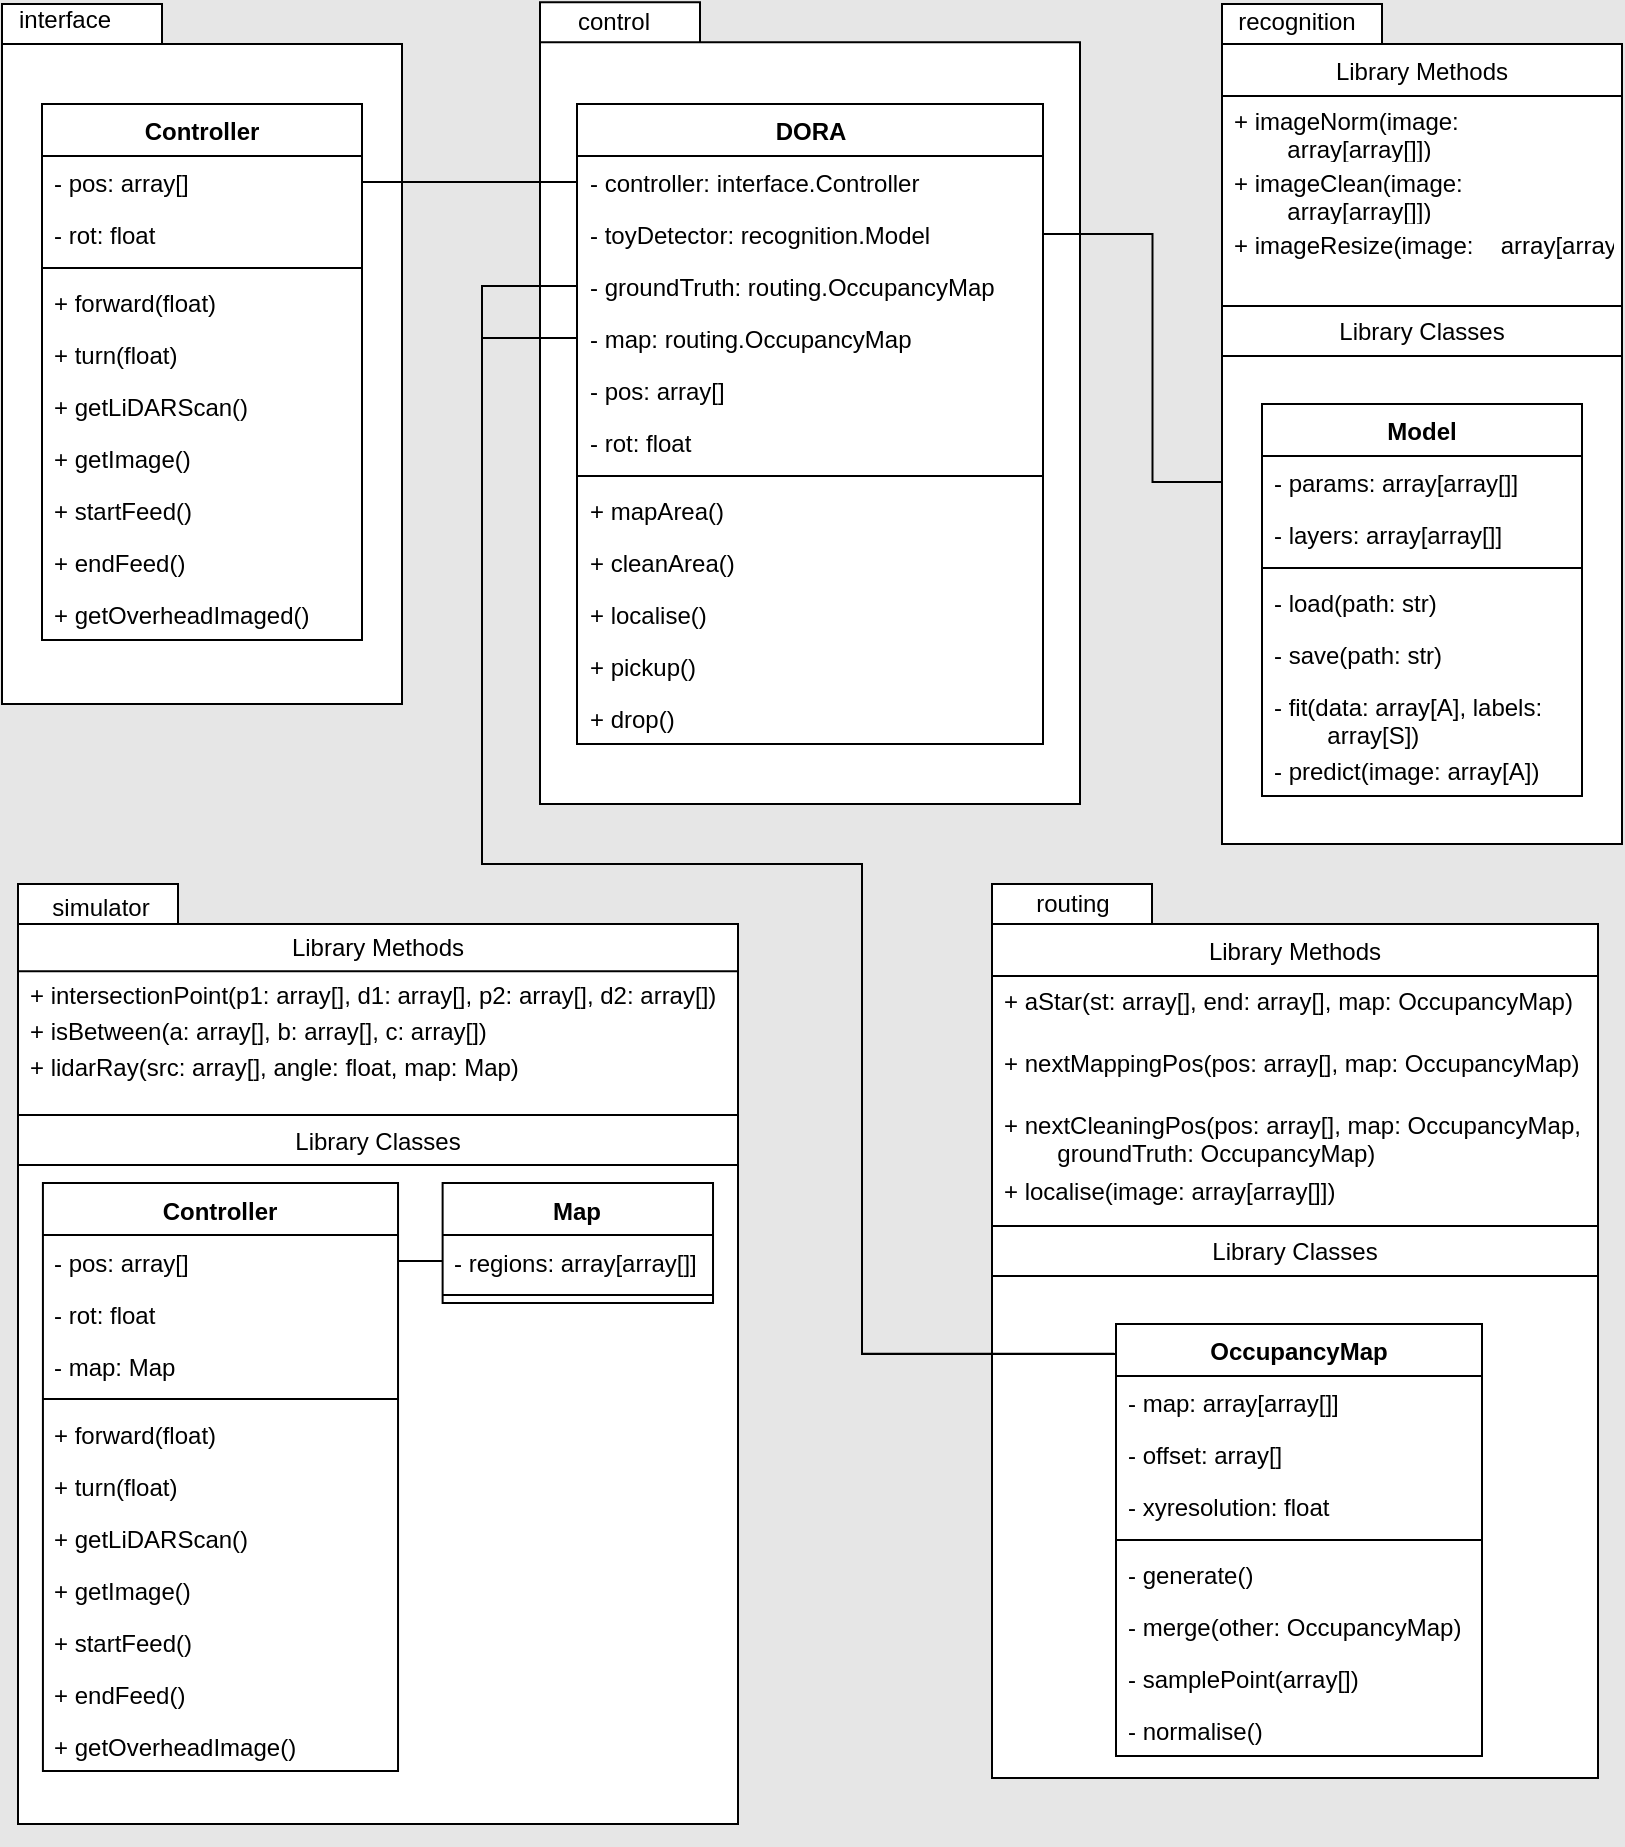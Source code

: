 <mxfile scale="1" border="10">
    <diagram name="Page-1" id="yL9QIMKfN2_n9DE5cgvT">
        <mxGraphModel dx="945" dy="927" grid="1" gridSize="10" guides="1" tooltips="1" connect="1" arrows="1" fold="1" page="1" pageScale="1" pageWidth="827" pageHeight="1169" background="#E6E6E6" math="0" shadow="0">
            <root>
                <mxCell id="0"/>
                <mxCell id="1" parent="0"/>
                <mxCell id="2" value="" style="group;rounded=0;" vertex="1" connectable="0" parent="1">
                    <mxGeometry x="505" y="480" width="303" height="447" as="geometry"/>
                </mxCell>
                <mxCell id="3" value="" style="shape=folder;tabWidth=80;tabHeight=20;tabPosition=left;html=1;whiteSpace=wrap;align=center;rounded=0;" vertex="1" parent="2">
                    <mxGeometry width="303" height="447" as="geometry"/>
                </mxCell>
                <mxCell id="4" value="routing" style="text;html=1;align=center;verticalAlign=middle;whiteSpace=wrap;rounded=0;aspect=fixed;" vertex="1" parent="2">
                    <mxGeometry x="17.999" y="4" width="44.592" height="11.148" as="geometry"/>
                </mxCell>
                <mxCell id="14" value="" style="group;rounded=0;" vertex="1" connectable="0" parent="2">
                    <mxGeometry y="20" width="303" height="40" as="geometry"/>
                </mxCell>
                <mxCell id="15" value="&lt;div style=&quot;&quot;&gt;Library Methods&lt;/div&gt;" style="text;align=center;verticalAlign=top;spacingLeft=4;spacingRight=4;overflow=hidden;rotatable=0;points=[[0,0.5],[1,0.5]];portConstraint=eastwest;whiteSpace=wrap;html=1;rounded=0;" vertex="1" parent="14">
                    <mxGeometry width="303" height="30" as="geometry"/>
                </mxCell>
                <mxCell id="16" value="" style="line;strokeWidth=1;align=left;verticalAlign=middle;spacingTop=-1;spacingLeft=3;spacingRight=3;rotatable=0;labelPosition=right;points=[];portConstraint=eastwest;rounded=0;" vertex="1" parent="14">
                    <mxGeometry y="22" width="303" height="8" as="geometry"/>
                </mxCell>
                <mxCell id="17" value="" style="group;rounded=0;" vertex="1" connectable="0" parent="2">
                    <mxGeometry y="170" width="303" height="35" as="geometry"/>
                </mxCell>
                <mxCell id="18" value="" style="group;rounded=0;" vertex="1" connectable="0" parent="17">
                    <mxGeometry y="-3" width="303" height="33" as="geometry"/>
                </mxCell>
                <mxCell id="19" value="&lt;div style=&quot;&quot;&gt;Library Classes&lt;/div&gt;" style="text;align=center;verticalAlign=top;spacingLeft=4;spacingRight=4;overflow=hidden;rotatable=0;points=[[0,0.5],[1,0.5]];portConstraint=eastwest;whiteSpace=wrap;html=1;rounded=0;" vertex="1" parent="18">
                    <mxGeometry y="3" width="303" height="30" as="geometry"/>
                </mxCell>
                <mxCell id="20" value="" style="line;strokeWidth=1;align=left;verticalAlign=middle;spacingTop=-1;spacingLeft=3;spacingRight=3;rotatable=0;labelPosition=right;points=[];portConstraint=eastwest;rounded=0;" vertex="1" parent="18">
                    <mxGeometry width="303" height="8" as="geometry"/>
                </mxCell>
                <mxCell id="21" value="" style="line;strokeWidth=1;align=left;verticalAlign=middle;spacingTop=-1;spacingLeft=3;spacingRight=3;rotatable=0;labelPosition=right;points=[];portConstraint=eastwest;rounded=0;" vertex="1" parent="18">
                    <mxGeometry y="25" width="303" height="8" as="geometry"/>
                </mxCell>
                <mxCell id="22" value="+ aStar(st: array[], end: array[], map: OccupancyMap)" style="text;align=left;verticalAlign=top;spacingLeft=4;spacingRight=4;overflow=hidden;rotatable=0;points=[[0,0.5],[1,0.5]];portConstraint=eastwest;whiteSpace=wrap;html=1;rounded=0;" vertex="1" parent="2">
                    <mxGeometry y="45" width="303" height="31" as="geometry"/>
                </mxCell>
                <mxCell id="23" value="+ nextMappingPos(pos: array[], map: OccupancyMap)" style="text;align=left;verticalAlign=top;spacingLeft=4;spacingRight=4;overflow=hidden;rotatable=0;points=[[0,0.5],[1,0.5]];portConstraint=eastwest;whiteSpace=wrap;html=1;rounded=0;" vertex="1" parent="2">
                    <mxGeometry x="-6.728e-16" y="76" width="303" height="31" as="geometry"/>
                </mxCell>
                <mxCell id="24" value="+ nextCleaningPos(pos: array[],&amp;nbsp;&lt;span style=&quot;white-space: pre;&quot;&gt;map: OccupancyMap, &lt;br/&gt;&lt;span style=&quot;white-space: pre;&quot;&gt;&lt;span style=&quot;white-space: pre;&quot;&gt;&#9;&lt;/span&gt;groundTruth: OccupancyMap&lt;/span&gt;&lt;/span&gt;)" style="text;align=left;verticalAlign=top;spacingLeft=4;spacingRight=4;overflow=hidden;rotatable=0;points=[[0,0.5],[1,0.5]];portConstraint=eastwest;whiteSpace=wrap;html=1;rounded=0;" vertex="1" parent="2">
                    <mxGeometry y="107" width="303" height="53" as="geometry"/>
                </mxCell>
                <mxCell id="150" value="+ localise(image: array[array[]])" style="text;align=left;verticalAlign=top;spacingLeft=4;spacingRight=4;overflow=hidden;rotatable=0;points=[[0,0.5],[1,0.5]];portConstraint=eastwest;whiteSpace=wrap;html=1;rounded=0;" vertex="1" parent="2">
                    <mxGeometry y="140" width="303" height="30" as="geometry"/>
                </mxCell>
                <mxCell id="KuTPAyQTQrU--hXdW2eL-45" value="OccupancyMap" style="swimlane;fontStyle=1;align=center;verticalAlign=top;childLayout=stackLayout;horizontal=1;startSize=26;horizontalStack=0;resizeParent=1;resizeParentMax=0;resizeLast=0;collapsible=1;marginBottom=0;whiteSpace=wrap;html=1;rounded=0;" parent="2" vertex="1">
                    <mxGeometry x="62" y="220" width="183" height="216" as="geometry"/>
                </mxCell>
                <mxCell id="KuTPAyQTQrU--hXdW2eL-46" value="- map: array[array[]]" style="text;align=left;verticalAlign=top;spacingLeft=4;spacingRight=4;overflow=hidden;rotatable=0;points=[[0,0.5],[1,0.5]];portConstraint=eastwest;whiteSpace=wrap;html=1;rounded=0;" parent="KuTPAyQTQrU--hXdW2eL-45" vertex="1">
                    <mxGeometry y="26" width="183" height="26" as="geometry"/>
                </mxCell>
                <mxCell id="KuTPAyQTQrU--hXdW2eL-47" value="- offset: array[]" style="text;align=left;verticalAlign=top;spacingLeft=4;spacingRight=4;overflow=hidden;rotatable=0;points=[[0,0.5],[1,0.5]];portConstraint=eastwest;whiteSpace=wrap;html=1;rounded=0;" parent="KuTPAyQTQrU--hXdW2eL-45" vertex="1">
                    <mxGeometry y="52" width="183" height="26" as="geometry"/>
                </mxCell>
                <mxCell id="KuTPAyQTQrU--hXdW2eL-48" value="- xyresolution: float" style="text;align=left;verticalAlign=top;spacingLeft=4;spacingRight=4;overflow=hidden;rotatable=0;points=[[0,0.5],[1,0.5]];portConstraint=eastwest;whiteSpace=wrap;html=1;rounded=0;" parent="KuTPAyQTQrU--hXdW2eL-45" vertex="1">
                    <mxGeometry y="78" width="183" height="26" as="geometry"/>
                </mxCell>
                <mxCell id="KuTPAyQTQrU--hXdW2eL-49" value="" style="line;strokeWidth=1;align=left;verticalAlign=middle;spacingTop=-1;spacingLeft=3;spacingRight=3;rotatable=0;labelPosition=right;points=[];portConstraint=eastwest;rounded=0;" parent="KuTPAyQTQrU--hXdW2eL-45" vertex="1">
                    <mxGeometry y="104" width="183" height="8" as="geometry"/>
                </mxCell>
                <mxCell id="KuTPAyQTQrU--hXdW2eL-50" value="- generate()" style="text;align=left;verticalAlign=top;spacingLeft=4;spacingRight=4;overflow=hidden;rotatable=0;points=[[0,0.5],[1,0.5]];portConstraint=eastwest;whiteSpace=wrap;html=1;rounded=0;" parent="KuTPAyQTQrU--hXdW2eL-45" vertex="1">
                    <mxGeometry y="112" width="183" height="26" as="geometry"/>
                </mxCell>
                <mxCell id="KuTPAyQTQrU--hXdW2eL-51" value="- merge(other: OccupancyMap)" style="text;align=left;verticalAlign=top;spacingLeft=4;spacingRight=4;overflow=hidden;rotatable=0;points=[[0,0.5],[1,0.5]];portConstraint=eastwest;whiteSpace=wrap;html=1;rounded=0;" parent="KuTPAyQTQrU--hXdW2eL-45" vertex="1">
                    <mxGeometry y="138" width="183" height="26" as="geometry"/>
                </mxCell>
                <mxCell id="KuTPAyQTQrU--hXdW2eL-52" value="- samplePoint(array[])" style="text;align=left;verticalAlign=top;spacingLeft=4;spacingRight=4;overflow=hidden;rotatable=0;points=[[0,0.5],[1,0.5]];portConstraint=eastwest;whiteSpace=wrap;html=1;rounded=0;" parent="KuTPAyQTQrU--hXdW2eL-45" vertex="1">
                    <mxGeometry y="164" width="183" height="26" as="geometry"/>
                </mxCell>
                <mxCell id="KuTPAyQTQrU--hXdW2eL-53" value="- normalise()" style="text;align=left;verticalAlign=top;spacingLeft=4;spacingRight=4;overflow=hidden;rotatable=0;points=[[0,0.5],[1,0.5]];portConstraint=eastwest;whiteSpace=wrap;html=1;rounded=0;" parent="KuTPAyQTQrU--hXdW2eL-45" vertex="1">
                    <mxGeometry y="190" width="183" height="26" as="geometry"/>
                </mxCell>
                <mxCell id="48" value="" style="group;rounded=0;" vertex="1" connectable="0" parent="1">
                    <mxGeometry x="18" y="480" width="360" height="480" as="geometry"/>
                </mxCell>
                <mxCell id="49" value="" style="shape=folder;tabWidth=80;tabHeight=20;tabPosition=left;html=1;whiteSpace=wrap;align=center;rounded=0;" vertex="1" parent="48">
                    <mxGeometry width="360" height="470" as="geometry"/>
                </mxCell>
                <mxCell id="50" value="simulator" style="text;html=1;align=center;verticalAlign=middle;whiteSpace=wrap;rounded=0;aspect=fixed;" vertex="1" parent="48">
                    <mxGeometry x="19.998" y="6.81" width="43.439" height="10.86" as="geometry"/>
                </mxCell>
                <mxCell id="70" value="Controller" style="swimlane;fontStyle=1;align=center;verticalAlign=top;childLayout=stackLayout;horizontal=1;startSize=26;horizontalStack=0;resizeParent=1;resizeParentMax=0;resizeLast=0;collapsible=1;marginBottom=0;whiteSpace=wrap;html=1;rounded=0;" vertex="1" parent="48">
                    <mxGeometry x="12.462" y="149.5" width="177.554" height="294" as="geometry"/>
                </mxCell>
                <mxCell id="71" value="- pos: array[]" style="text;align=left;verticalAlign=top;spacingLeft=4;spacingRight=4;overflow=hidden;rotatable=0;points=[[0,0.5],[1,0.5]];portConstraint=eastwest;whiteSpace=wrap;html=1;rounded=0;" vertex="1" parent="70">
                    <mxGeometry y="26" width="177.554" height="26" as="geometry"/>
                </mxCell>
                <mxCell id="92" value="- rot: float" style="text;align=left;verticalAlign=top;spacingLeft=4;spacingRight=4;overflow=hidden;rotatable=0;points=[[0,0.5],[1,0.5]];portConstraint=eastwest;whiteSpace=wrap;html=1;rounded=0;" vertex="1" parent="70">
                    <mxGeometry y="52" width="177.554" height="26" as="geometry"/>
                </mxCell>
                <mxCell id="93" value="- map: Map" style="text;align=left;verticalAlign=top;spacingLeft=4;spacingRight=4;overflow=hidden;rotatable=0;points=[[0,0.5],[1,0.5]];portConstraint=eastwest;whiteSpace=wrap;html=1;rounded=0;" vertex="1" parent="70">
                    <mxGeometry y="78" width="177.554" height="26" as="geometry"/>
                </mxCell>
                <mxCell id="73" value="" style="line;strokeWidth=1;align=left;verticalAlign=middle;spacingTop=-1;spacingLeft=3;spacingRight=3;rotatable=0;labelPosition=right;points=[];portConstraint=eastwest;rounded=0;" vertex="1" parent="70">
                    <mxGeometry y="104" width="177.554" height="8" as="geometry"/>
                </mxCell>
                <mxCell id="74" value="+ forward(float)" style="text;align=left;verticalAlign=top;spacingLeft=4;spacingRight=4;overflow=hidden;rotatable=0;points=[[0,0.5],[1,0.5]];portConstraint=eastwest;whiteSpace=wrap;html=1;rounded=0;" vertex="1" parent="70">
                    <mxGeometry y="112" width="177.554" height="26" as="geometry"/>
                </mxCell>
                <mxCell id="76" value="+ turn(float)" style="text;align=left;verticalAlign=top;spacingLeft=4;spacingRight=4;overflow=hidden;rotatable=0;points=[[0,0.5],[1,0.5]];portConstraint=eastwest;whiteSpace=wrap;html=1;rounded=0;" vertex="1" parent="70">
                    <mxGeometry y="138" width="177.554" height="26" as="geometry"/>
                </mxCell>
                <mxCell id="77" value="+ getLiDARScan()" style="text;align=left;verticalAlign=top;spacingLeft=4;spacingRight=4;overflow=hidden;rotatable=0;points=[[0,0.5],[1,0.5]];portConstraint=eastwest;whiteSpace=wrap;html=1;rounded=0;" vertex="1" parent="70">
                    <mxGeometry y="164" width="177.554" height="26" as="geometry"/>
                </mxCell>
                <mxCell id="78" value="+ getImage()" style="text;align=left;verticalAlign=top;spacingLeft=4;spacingRight=4;overflow=hidden;rotatable=0;points=[[0,0.5],[1,0.5]];portConstraint=eastwest;whiteSpace=wrap;html=1;rounded=0;" vertex="1" parent="70">
                    <mxGeometry y="190" width="177.554" height="26" as="geometry"/>
                </mxCell>
                <mxCell id="79" value="+ startFeed()" style="text;align=left;verticalAlign=top;spacingLeft=4;spacingRight=4;overflow=hidden;rotatable=0;points=[[0,0.5],[1,0.5]];portConstraint=eastwest;whiteSpace=wrap;html=1;rounded=0;" vertex="1" parent="70">
                    <mxGeometry y="216" width="177.554" height="26" as="geometry"/>
                </mxCell>
                <mxCell id="80" value="+ endFeed()" style="text;align=left;verticalAlign=top;spacingLeft=4;spacingRight=4;overflow=hidden;rotatable=0;points=[[0,0.5],[1,0.5]];portConstraint=eastwest;whiteSpace=wrap;html=1;rounded=0;" vertex="1" parent="70">
                    <mxGeometry y="242" width="177.554" height="26" as="geometry"/>
                </mxCell>
                <mxCell id="148" value="+ getOverheadImage()" style="text;align=left;verticalAlign=top;spacingLeft=4;spacingRight=4;overflow=hidden;rotatable=0;points=[[0,0.5],[1,0.5]];portConstraint=eastwest;whiteSpace=wrap;html=1;rounded=0;" vertex="1" parent="70">
                    <mxGeometry y="268" width="177.554" height="26" as="geometry"/>
                </mxCell>
                <mxCell id="81" value="Map" style="swimlane;fontStyle=1;align=center;verticalAlign=top;childLayout=stackLayout;horizontal=1;startSize=26;horizontalStack=0;resizeParent=1;resizeParentMax=0;resizeLast=0;collapsible=1;marginBottom=0;whiteSpace=wrap;html=1;rounded=0;" vertex="1" parent="48">
                    <mxGeometry x="212.308" y="149.5" width="135.203" height="60" as="geometry"/>
                </mxCell>
                <mxCell id="82" value="- regions: array[array[]]" style="text;align=left;verticalAlign=top;spacingLeft=4;spacingRight=4;overflow=hidden;rotatable=0;points=[[0,0.5],[1,0.5]];portConstraint=eastwest;whiteSpace=wrap;html=1;rounded=0;" vertex="1" parent="81">
                    <mxGeometry y="26" width="135.203" height="26" as="geometry"/>
                </mxCell>
                <mxCell id="84" value="" style="line;strokeWidth=1;align=left;verticalAlign=middle;spacingTop=-1;spacingLeft=3;spacingRight=3;rotatable=0;labelPosition=right;points=[];portConstraint=eastwest;rounded=0;" vertex="1" parent="81">
                    <mxGeometry y="52" width="135.203" height="8" as="geometry"/>
                </mxCell>
                <mxCell id="94" value="" style="group;rounded=0;" vertex="1" connectable="0" parent="48">
                    <mxGeometry y="17.67" width="360" height="40" as="geometry"/>
                </mxCell>
                <mxCell id="95" value="&lt;div style=&quot;&quot;&gt;Library Methods&lt;/div&gt;" style="text;align=center;verticalAlign=top;spacingLeft=4;spacingRight=4;overflow=hidden;rotatable=0;points=[[0,0.5],[1,0.5]];portConstraint=eastwest;whiteSpace=wrap;html=1;rounded=0;" vertex="1" parent="94">
                    <mxGeometry width="360" height="30" as="geometry"/>
                </mxCell>
                <mxCell id="96" value="" style="line;strokeWidth=1;align=left;verticalAlign=middle;spacingTop=-1;spacingLeft=3;spacingRight=3;rotatable=0;labelPosition=right;points=[];portConstraint=eastwest;rounded=0;" vertex="1" parent="94">
                    <mxGeometry y="22" width="360" height="8" as="geometry"/>
                </mxCell>
                <mxCell id="103" value="+ intersectionPoint(p1: array[], d1: array[], p2: array[], d2: array[])" style="text;align=left;verticalAlign=top;spacingLeft=4;spacingRight=4;overflow=hidden;rotatable=0;points=[[0,0.5],[1,0.5]];portConstraint=eastwest;whiteSpace=wrap;html=1;rounded=0;" vertex="1" parent="48">
                    <mxGeometry y="42" width="360" height="31" as="geometry"/>
                </mxCell>
                <mxCell id="104" value="+ isBetween(a: array[], b: array[], c: array[])" style="text;align=left;verticalAlign=top;spacingLeft=4;spacingRight=4;overflow=hidden;rotatable=0;points=[[0,0.5],[1,0.5]];portConstraint=eastwest;whiteSpace=wrap;html=1;rounded=0;" vertex="1" parent="48">
                    <mxGeometry y="60" width="360" height="31" as="geometry"/>
                </mxCell>
                <mxCell id="105" value="+ lidarRay(src: array[], angle: float, map: Map)" style="text;align=left;verticalAlign=top;spacingLeft=4;spacingRight=4;overflow=hidden;rotatable=0;points=[[0,0.5],[1,0.5]];portConstraint=eastwest;whiteSpace=wrap;html=1;rounded=0;" vertex="1" parent="48">
                    <mxGeometry y="78" width="360" height="31" as="geometry"/>
                </mxCell>
                <mxCell id="107" style="edgeStyle=orthogonalEdgeStyle;rounded=0;html=1;exitX=0;exitY=0.5;exitDx=0;exitDy=0;entryX=1;entryY=0.5;entryDx=0;entryDy=0;startArrow=none;startFill=0;endArrow=none;endFill=0;" edge="1" parent="48" source="82" target="71">
                    <mxGeometry relative="1" as="geometry"/>
                </mxCell>
                <mxCell id="98" value="" style="group;rounded=0;" vertex="1" connectable="0" parent="48">
                    <mxGeometry y="114.5" width="360" height="35" as="geometry"/>
                </mxCell>
                <mxCell id="99" value="" style="group;rounded=0;" vertex="1" connectable="0" parent="98">
                    <mxGeometry y="-3" width="360" height="33" as="geometry"/>
                </mxCell>
                <mxCell id="100" value="&lt;div style=&quot;&quot;&gt;Library Classes&lt;/div&gt;" style="text;align=center;verticalAlign=top;spacingLeft=4;spacingRight=4;overflow=hidden;rotatable=0;points=[[0,0.5],[1,0.5]];portConstraint=eastwest;whiteSpace=wrap;html=1;rounded=0;" vertex="1" parent="99">
                    <mxGeometry y="3" width="360" height="30" as="geometry"/>
                </mxCell>
                <mxCell id="101" value="" style="line;strokeWidth=1;align=left;verticalAlign=middle;spacingTop=-1;spacingLeft=3;spacingRight=3;rotatable=0;labelPosition=right;points=[];portConstraint=eastwest;rounded=0;" vertex="1" parent="99">
                    <mxGeometry width="360" height="8" as="geometry"/>
                </mxCell>
                <mxCell id="102" value="" style="line;strokeWidth=1;align=left;verticalAlign=middle;spacingTop=-1;spacingLeft=3;spacingRight=3;rotatable=0;labelPosition=right;points=[];portConstraint=eastwest;rounded=0;" vertex="1" parent="99">
                    <mxGeometry y="25" width="360" height="8" as="geometry"/>
                </mxCell>
                <mxCell id="131" value="" style="group;rounded=0;" vertex="1" connectable="0" parent="1">
                    <mxGeometry x="279" y="40" width="270" height="400" as="geometry"/>
                </mxCell>
                <mxCell id="132" value="" style="shape=folder;tabWidth=80;tabHeight=20;tabPosition=left;html=1;whiteSpace=wrap;align=center;rounded=0;" vertex="1" parent="131">
                    <mxGeometry y="-0.87" width="270" height="400.87" as="geometry"/>
                </mxCell>
                <mxCell id="133" value="control" style="text;html=1;align=center;verticalAlign=middle;whiteSpace=wrap;rounded=0;aspect=fixed;" vertex="1" parent="131">
                    <mxGeometry x="7.841" y="1.739" width="57.971" height="14.493" as="geometry"/>
                </mxCell>
                <mxCell id="134" value="DORA" style="swimlane;fontStyle=1;align=center;verticalAlign=top;childLayout=stackLayout;horizontal=1;startSize=26;horizontalStack=0;resizeParent=1;resizeParentMax=0;resizeLast=0;collapsible=1;marginBottom=0;whiteSpace=wrap;html=1;rounded=0;" vertex="1" parent="131">
                    <mxGeometry x="18.5" y="50" width="233" height="320" as="geometry"/>
                </mxCell>
                <mxCell id="135" value="- controller: interface.Controller" style="text;align=left;verticalAlign=top;spacingLeft=4;spacingRight=4;overflow=hidden;rotatable=0;points=[[0,0.5],[1,0.5]];portConstraint=eastwest;whiteSpace=wrap;html=1;rounded=0;" vertex="1" parent="134">
                    <mxGeometry y="26" width="233" height="26" as="geometry"/>
                </mxCell>
                <mxCell id="147" value="- toyDetector: recognition.Model" style="text;align=left;verticalAlign=top;spacingLeft=4;spacingRight=4;overflow=hidden;rotatable=0;points=[[0,0.5],[1,0.5]];portConstraint=eastwest;whiteSpace=wrap;html=1;rounded=0;" vertex="1" parent="134">
                    <mxGeometry y="52" width="233" height="26" as="geometry"/>
                </mxCell>
                <mxCell id="136" value="- groundTruth: routing.OccupancyMap" style="text;align=left;verticalAlign=top;spacingLeft=4;spacingRight=4;overflow=hidden;rotatable=0;points=[[0,0.5],[1,0.5]];portConstraint=eastwest;whiteSpace=wrap;html=1;rounded=0;" vertex="1" parent="134">
                    <mxGeometry y="78" width="233" height="26" as="geometry"/>
                </mxCell>
                <mxCell id="146" value="- map: routing.OccupancyMap" style="text;align=left;verticalAlign=top;spacingLeft=4;spacingRight=4;overflow=hidden;rotatable=0;points=[[0,0.5],[1,0.5]];portConstraint=eastwest;whiteSpace=wrap;html=1;rounded=0;" vertex="1" parent="134">
                    <mxGeometry y="104" width="233" height="26" as="geometry"/>
                </mxCell>
                <mxCell id="151" value="- pos: array[]" style="text;align=left;verticalAlign=top;spacingLeft=4;spacingRight=4;overflow=hidden;rotatable=0;points=[[0,0.5],[1,0.5]];portConstraint=eastwest;whiteSpace=wrap;html=1;rounded=0;" vertex="1" parent="134">
                    <mxGeometry y="130" width="233" height="26" as="geometry"/>
                </mxCell>
                <mxCell id="152" value="- rot: float" style="text;align=left;verticalAlign=top;spacingLeft=4;spacingRight=4;overflow=hidden;rotatable=0;points=[[0,0.5],[1,0.5]];portConstraint=eastwest;whiteSpace=wrap;html=1;rounded=0;" vertex="1" parent="134">
                    <mxGeometry y="156" width="233" height="26" as="geometry"/>
                </mxCell>
                <mxCell id="137" value="" style="line;strokeWidth=1;align=left;verticalAlign=middle;spacingTop=-1;spacingLeft=3;spacingRight=3;rotatable=0;labelPosition=right;points=[];portConstraint=eastwest;rounded=0;" vertex="1" parent="134">
                    <mxGeometry y="182" width="233" height="8" as="geometry"/>
                </mxCell>
                <mxCell id="138" value="+ mapArea()" style="text;align=left;verticalAlign=top;spacingLeft=4;spacingRight=4;overflow=hidden;rotatable=0;points=[[0,0.5],[1,0.5]];portConstraint=eastwest;whiteSpace=wrap;html=1;rounded=0;" vertex="1" parent="134">
                    <mxGeometry y="190" width="233" height="26" as="geometry"/>
                </mxCell>
                <mxCell id="139" value="+ cleanArea()" style="text;align=left;verticalAlign=top;spacingLeft=4;spacingRight=4;overflow=hidden;rotatable=0;points=[[0,0.5],[1,0.5]];portConstraint=eastwest;whiteSpace=wrap;html=1;rounded=0;" vertex="1" parent="134">
                    <mxGeometry y="216" width="233" height="26" as="geometry"/>
                </mxCell>
                <mxCell id="153" value="+ localise()" style="text;align=left;verticalAlign=top;spacingLeft=4;spacingRight=4;overflow=hidden;rotatable=0;points=[[0,0.5],[1,0.5]];portConstraint=eastwest;whiteSpace=wrap;html=1;rounded=0;" vertex="1" parent="134">
                    <mxGeometry y="242" width="233" height="26" as="geometry"/>
                </mxCell>
                <mxCell id="154" value="+ pickup()" style="text;align=left;verticalAlign=top;spacingLeft=4;spacingRight=4;overflow=hidden;rotatable=0;points=[[0,0.5],[1,0.5]];portConstraint=eastwest;whiteSpace=wrap;html=1;rounded=0;" vertex="1" parent="134">
                    <mxGeometry y="268" width="233" height="26" as="geometry"/>
                </mxCell>
                <mxCell id="155" value="+ drop()" style="text;align=left;verticalAlign=top;spacingLeft=4;spacingRight=4;overflow=hidden;rotatable=0;points=[[0,0.5],[1,0.5]];portConstraint=eastwest;whiteSpace=wrap;html=1;rounded=0;" vertex="1" parent="134">
                    <mxGeometry y="294" width="233" height="26" as="geometry"/>
                </mxCell>
                <mxCell id="KuTPAyQTQrU--hXdW2eL-27" value="" style="group;rounded=0;" parent="1" vertex="1" connectable="0">
                    <mxGeometry x="10" y="40" width="200" height="350" as="geometry"/>
                </mxCell>
                <mxCell id="KuTPAyQTQrU--hXdW2eL-28" value="" style="shape=folder;tabWidth=80;tabHeight=20;tabPosition=left;html=1;whiteSpace=wrap;align=center;rounded=0;" parent="KuTPAyQTQrU--hXdW2eL-27" vertex="1">
                    <mxGeometry width="200" height="350" as="geometry"/>
                </mxCell>
                <mxCell id="KuTPAyQTQrU--hXdW2eL-29" value="interface" style="text;html=1;align=center;verticalAlign=middle;whiteSpace=wrap;rounded=0;aspect=fixed;" parent="KuTPAyQTQrU--hXdW2eL-27" vertex="1">
                    <mxGeometry x="5.808" y="1.522" width="50.725" height="12.681" as="geometry"/>
                </mxCell>
                <mxCell id="KuTPAyQTQrU--hXdW2eL-30" value="Controller" style="swimlane;fontStyle=1;align=center;verticalAlign=top;childLayout=stackLayout;horizontal=1;startSize=26;horizontalStack=0;resizeParent=1;resizeParentMax=0;resizeLast=0;collapsible=1;marginBottom=0;whiteSpace=wrap;html=1;aspect=fixed;rounded=0;" parent="KuTPAyQTQrU--hXdW2eL-27" vertex="1">
                    <mxGeometry x="20" y="50" width="160" height="268" as="geometry"/>
                </mxCell>
                <mxCell id="KuTPAyQTQrU--hXdW2eL-31" value="- pos: array[]" style="text;align=left;verticalAlign=top;spacingLeft=4;spacingRight=4;overflow=hidden;rotatable=0;points=[[0,0.5],[1,0.5]];portConstraint=eastwest;whiteSpace=wrap;html=1;rounded=0;" parent="KuTPAyQTQrU--hXdW2eL-30" vertex="1">
                    <mxGeometry y="26" width="160" height="26" as="geometry"/>
                </mxCell>
                <mxCell id="KuTPAyQTQrU--hXdW2eL-32" value="- rot: float" style="text;align=left;verticalAlign=top;spacingLeft=4;spacingRight=4;overflow=hidden;rotatable=0;points=[[0,0.5],[1,0.5]];portConstraint=eastwest;whiteSpace=wrap;html=1;rounded=0;" parent="KuTPAyQTQrU--hXdW2eL-30" vertex="1">
                    <mxGeometry y="52" width="160" height="26" as="geometry"/>
                </mxCell>
                <mxCell id="KuTPAyQTQrU--hXdW2eL-34" value="" style="line;strokeWidth=1;align=left;verticalAlign=middle;spacingTop=-1;spacingLeft=3;spacingRight=3;rotatable=0;labelPosition=right;points=[];portConstraint=eastwest;rounded=0;" parent="KuTPAyQTQrU--hXdW2eL-30" vertex="1">
                    <mxGeometry y="78" width="160" height="8" as="geometry"/>
                </mxCell>
                <mxCell id="KuTPAyQTQrU--hXdW2eL-35" value="+ forward(float)" style="text;align=left;verticalAlign=top;spacingLeft=4;spacingRight=4;overflow=hidden;rotatable=0;points=[[0,0.5],[1,0.5]];portConstraint=eastwest;whiteSpace=wrap;html=1;rounded=0;" parent="KuTPAyQTQrU--hXdW2eL-30" vertex="1">
                    <mxGeometry y="86" width="160" height="26" as="geometry"/>
                </mxCell>
                <mxCell id="KuTPAyQTQrU--hXdW2eL-37" value="+ turn(float)" style="text;align=left;verticalAlign=top;spacingLeft=4;spacingRight=4;overflow=hidden;rotatable=0;points=[[0,0.5],[1,0.5]];portConstraint=eastwest;whiteSpace=wrap;html=1;rounded=0;" parent="KuTPAyQTQrU--hXdW2eL-30" vertex="1">
                    <mxGeometry y="112" width="160" height="26" as="geometry"/>
                </mxCell>
                <mxCell id="KuTPAyQTQrU--hXdW2eL-38" value="+ getLiDARScan()" style="text;align=left;verticalAlign=top;spacingLeft=4;spacingRight=4;overflow=hidden;rotatable=0;points=[[0,0.5],[1,0.5]];portConstraint=eastwest;whiteSpace=wrap;html=1;rounded=0;" parent="KuTPAyQTQrU--hXdW2eL-30" vertex="1">
                    <mxGeometry y="138" width="160" height="26" as="geometry"/>
                </mxCell>
                <mxCell id="KuTPAyQTQrU--hXdW2eL-39" value="+ getImage()" style="text;align=left;verticalAlign=top;spacingLeft=4;spacingRight=4;overflow=hidden;rotatable=0;points=[[0,0.5],[1,0.5]];portConstraint=eastwest;whiteSpace=wrap;html=1;rounded=0;" parent="KuTPAyQTQrU--hXdW2eL-30" vertex="1">
                    <mxGeometry y="164" width="160" height="26" as="geometry"/>
                </mxCell>
                <mxCell id="KuTPAyQTQrU--hXdW2eL-40" value="+ startFeed()" style="text;align=left;verticalAlign=top;spacingLeft=4;spacingRight=4;overflow=hidden;rotatable=0;points=[[0,0.5],[1,0.5]];portConstraint=eastwest;whiteSpace=wrap;html=1;rounded=0;" parent="KuTPAyQTQrU--hXdW2eL-30" vertex="1">
                    <mxGeometry y="190" width="160" height="26" as="geometry"/>
                </mxCell>
                <mxCell id="KuTPAyQTQrU--hXdW2eL-41" value="+ endFeed()" style="text;align=left;verticalAlign=top;spacingLeft=4;spacingRight=4;overflow=hidden;rotatable=0;points=[[0,0.5],[1,0.5]];portConstraint=eastwest;whiteSpace=wrap;html=1;rounded=0;" parent="KuTPAyQTQrU--hXdW2eL-30" vertex="1">
                    <mxGeometry y="216" width="160" height="26" as="geometry"/>
                </mxCell>
                <mxCell id="149" value="+ getOverheadImaged()" style="text;align=left;verticalAlign=top;spacingLeft=4;spacingRight=4;overflow=hidden;rotatable=0;points=[[0,0.5],[1,0.5]];portConstraint=eastwest;whiteSpace=wrap;html=1;rounded=0;" vertex="1" parent="KuTPAyQTQrU--hXdW2eL-30">
                    <mxGeometry y="242" width="160" height="26" as="geometry"/>
                </mxCell>
                <mxCell id="156" style="edgeStyle=orthogonalEdgeStyle;rounded=0;html=1;exitX=-0.005;exitY=0.069;exitDx=0;exitDy=0;entryX=0;entryY=0.5;entryDx=0;entryDy=0;startArrow=none;startFill=0;endArrow=none;endFill=0;exitPerimeter=0;" edge="1" parent="1" source="KuTPAyQTQrU--hXdW2eL-45" target="136">
                    <mxGeometry relative="1" as="geometry">
                        <Array as="points">
                            <mxPoint x="440" y="715"/>
                            <mxPoint x="440" y="470"/>
                            <mxPoint x="250" y="470"/>
                            <mxPoint x="250" y="181"/>
                        </Array>
                    </mxGeometry>
                </mxCell>
                <mxCell id="157" style="edgeStyle=orthogonalEdgeStyle;rounded=0;html=1;exitX=0;exitY=0.5;exitDx=0;exitDy=0;entryX=1;entryY=0.5;entryDx=0;entryDy=0;startArrow=none;startFill=0;endArrow=none;endFill=0;" edge="1" parent="1" source="26" target="147">
                    <mxGeometry relative="1" as="geometry"/>
                </mxCell>
                <mxCell id="158" style="edgeStyle=orthogonalEdgeStyle;rounded=0;html=1;exitX=1;exitY=0.5;exitDx=0;exitDy=0;entryX=0;entryY=0.5;entryDx=0;entryDy=0;startArrow=none;startFill=0;endArrow=none;endFill=0;" edge="1" parent="1" source="KuTPAyQTQrU--hXdW2eL-31" target="135">
                    <mxGeometry relative="1" as="geometry"/>
                </mxCell>
                <mxCell id="159" style="edgeStyle=orthogonalEdgeStyle;rounded=0;html=1;exitX=0;exitY=0.051;exitDx=0;exitDy=0;entryX=0;entryY=0.5;entryDx=0;entryDy=0;startArrow=none;startFill=0;endArrow=none;endFill=0;exitPerimeter=0;" edge="1" parent="1" source="KuTPAyQTQrU--hXdW2eL-45" target="146">
                    <mxGeometry relative="1" as="geometry">
                        <mxPoint x="566.085" y="714.904" as="sourcePoint"/>
                        <mxPoint x="297.5" y="181" as="targetPoint"/>
                        <Array as="points">
                            <mxPoint x="567" y="715"/>
                            <mxPoint x="440" y="715"/>
                            <mxPoint x="440" y="470"/>
                            <mxPoint x="250" y="470"/>
                            <mxPoint x="250" y="207"/>
                        </Array>
                    </mxGeometry>
                </mxCell>
                <mxCell id="160" value="" style="group;" vertex="1" connectable="0" parent="1">
                    <mxGeometry x="620" y="40" width="200" height="420" as="geometry"/>
                </mxCell>
                <mxCell id="35" value="" style="shape=folder;tabWidth=80;tabHeight=20;tabPosition=left;html=1;whiteSpace=wrap;align=center;rounded=0;" vertex="1" parent="160">
                    <mxGeometry width="200" height="420" as="geometry"/>
                </mxCell>
                <mxCell id="36" value="recognition" style="text;html=1;align=center;verticalAlign=middle;whiteSpace=wrap;rounded=0;aspect=fixed;" vertex="1" parent="160">
                    <mxGeometry x="3.808" y="1" width="66.667" height="16.667" as="geometry"/>
                </mxCell>
                <mxCell id="37" value="" style="group;rounded=0;" vertex="1" connectable="0" parent="160">
                    <mxGeometry y="20" width="200" height="40" as="geometry"/>
                </mxCell>
                <mxCell id="38" value="&lt;div style=&quot;&quot;&gt;Library Methods&lt;/div&gt;" style="text;align=center;verticalAlign=top;spacingLeft=4;spacingRight=4;overflow=hidden;rotatable=0;points=[[0,0.5],[1,0.5]];portConstraint=eastwest;whiteSpace=wrap;html=1;rounded=0;" vertex="1" parent="37">
                    <mxGeometry width="200" height="30" as="geometry"/>
                </mxCell>
                <mxCell id="39" value="" style="line;strokeWidth=1;align=left;verticalAlign=middle;spacingTop=-1;spacingLeft=3;spacingRight=3;rotatable=0;labelPosition=right;points=[];portConstraint=eastwest;rounded=0;" vertex="1" parent="37">
                    <mxGeometry y="22" width="200" height="8" as="geometry"/>
                </mxCell>
                <mxCell id="45" value="+ imageNorm(image:&lt;br&gt;&lt;span style=&quot;white-space: pre;&quot;&gt;&#9;&lt;/span&gt;array[array[]])" style="text;align=left;verticalAlign=top;spacingLeft=4;spacingRight=4;overflow=hidden;rotatable=0;points=[[0,0.5],[1,0.5]];portConstraint=eastwest;whiteSpace=wrap;html=1;rounded=0;" vertex="1" parent="160">
                    <mxGeometry y="45" width="200" height="31" as="geometry"/>
                </mxCell>
                <mxCell id="46" value="+ imageClean(image: &lt;span style=&quot;white-space: pre;&quot;&gt;&#9;&lt;/span&gt;array[array[]])" style="text;align=left;verticalAlign=top;spacingLeft=4;spacingRight=4;overflow=hidden;rotatable=0;points=[[0,0.5],[1,0.5]];portConstraint=eastwest;whiteSpace=wrap;html=1;rounded=0;" vertex="1" parent="160">
                    <mxGeometry y="76" width="200" height="31" as="geometry"/>
                </mxCell>
                <mxCell id="47" value="+ imageResize(image: &lt;span style=&quot;white-space: pre;&quot;&gt;&#9;&lt;/span&gt;array[array[]])" style="text;align=left;verticalAlign=top;spacingLeft=4;spacingRight=4;overflow=hidden;rotatable=0;points=[[0,0.5],[1,0.5]];portConstraint=eastwest;whiteSpace=wrap;html=1;rounded=0;" vertex="1" parent="160">
                    <mxGeometry y="107" width="200" height="33" as="geometry"/>
                </mxCell>
                <mxCell id="40" value="" style="group;rounded=0;" vertex="1" connectable="0" parent="160">
                    <mxGeometry y="150" width="200" height="35" as="geometry"/>
                </mxCell>
                <mxCell id="41" value="" style="group;rounded=0;" vertex="1" connectable="0" parent="40">
                    <mxGeometry y="-3" width="200" height="33" as="geometry"/>
                </mxCell>
                <mxCell id="42" value="&lt;div style=&quot;&quot;&gt;Library Classes&lt;/div&gt;" style="text;align=center;verticalAlign=top;spacingLeft=4;spacingRight=4;overflow=hidden;rotatable=0;points=[[0,0.5],[1,0.5]];portConstraint=eastwest;whiteSpace=wrap;html=1;rounded=0;" vertex="1" parent="41">
                    <mxGeometry y="3" width="200" height="30" as="geometry"/>
                </mxCell>
                <mxCell id="43" value="" style="line;strokeWidth=1;align=left;verticalAlign=middle;spacingTop=-1;spacingLeft=3;spacingRight=3;rotatable=0;labelPosition=right;points=[];portConstraint=eastwest;rounded=0;" vertex="1" parent="41">
                    <mxGeometry width="200" height="8" as="geometry"/>
                </mxCell>
                <mxCell id="44" value="" style="line;strokeWidth=1;align=left;verticalAlign=middle;spacingTop=-1;spacingLeft=3;spacingRight=3;rotatable=0;labelPosition=right;points=[];portConstraint=eastwest;rounded=0;" vertex="1" parent="41">
                    <mxGeometry y="25" width="200" height="8" as="geometry"/>
                </mxCell>
                <mxCell id="25" value="Model" style="swimlane;fontStyle=1;align=center;verticalAlign=top;childLayout=stackLayout;horizontal=1;startSize=26;horizontalStack=0;resizeParent=1;resizeParentMax=0;resizeLast=0;collapsible=1;marginBottom=0;whiteSpace=wrap;html=1;rounded=0;" vertex="1" parent="160">
                    <mxGeometry x="20" y="200" width="160" height="196" as="geometry"/>
                </mxCell>
                <mxCell id="26" value="- params: array[array[]]" style="text;align=left;verticalAlign=top;spacingLeft=4;spacingRight=4;overflow=hidden;rotatable=0;points=[[0,0.5],[1,0.5]];portConstraint=eastwest;whiteSpace=wrap;html=1;rounded=0;" vertex="1" parent="25">
                    <mxGeometry y="26" width="160" height="26" as="geometry"/>
                </mxCell>
                <mxCell id="27" value="- layers: array[array[]]" style="text;align=left;verticalAlign=top;spacingLeft=4;spacingRight=4;overflow=hidden;rotatable=0;points=[[0,0.5],[1,0.5]];portConstraint=eastwest;whiteSpace=wrap;html=1;rounded=0;" vertex="1" parent="25">
                    <mxGeometry y="52" width="160" height="26" as="geometry"/>
                </mxCell>
                <mxCell id="29" value="" style="line;strokeWidth=1;align=left;verticalAlign=middle;spacingTop=-1;spacingLeft=3;spacingRight=3;rotatable=0;labelPosition=right;points=[];portConstraint=eastwest;rounded=0;" vertex="1" parent="25">
                    <mxGeometry y="78" width="160" height="8" as="geometry"/>
                </mxCell>
                <mxCell id="30" value="- load(path: str)" style="text;align=left;verticalAlign=top;spacingLeft=4;spacingRight=4;overflow=hidden;rotatable=0;points=[[0,0.5],[1,0.5]];portConstraint=eastwest;whiteSpace=wrap;html=1;rounded=0;" vertex="1" parent="25">
                    <mxGeometry y="86" width="160" height="26" as="geometry"/>
                </mxCell>
                <mxCell id="31" value="- save(path: str)" style="text;align=left;verticalAlign=top;spacingLeft=4;spacingRight=4;overflow=hidden;rotatable=0;points=[[0,0.5],[1,0.5]];portConstraint=eastwest;whiteSpace=wrap;html=1;rounded=0;" vertex="1" parent="25">
                    <mxGeometry y="112" width="160" height="26" as="geometry"/>
                </mxCell>
                <mxCell id="32" value="- fit(data: array[A], labels: &lt;span style=&quot;white-space: pre;&quot;&gt;&#9;&lt;/span&gt;array[S])" style="text;align=left;verticalAlign=top;spacingLeft=4;spacingRight=4;overflow=hidden;rotatable=0;points=[[0,0.5],[1,0.5]];portConstraint=eastwest;whiteSpace=wrap;html=1;rounded=0;" vertex="1" parent="25">
                    <mxGeometry y="138" width="160" height="32" as="geometry"/>
                </mxCell>
                <mxCell id="33" value="- predict(image: array[A])" style="text;align=left;verticalAlign=top;spacingLeft=4;spacingRight=4;overflow=hidden;rotatable=0;points=[[0,0.5],[1,0.5]];portConstraint=eastwest;whiteSpace=wrap;html=1;rounded=0;" vertex="1" parent="25">
                    <mxGeometry y="170" width="160" height="26" as="geometry"/>
                </mxCell>
            </root>
        </mxGraphModel>
    </diagram>
</mxfile>